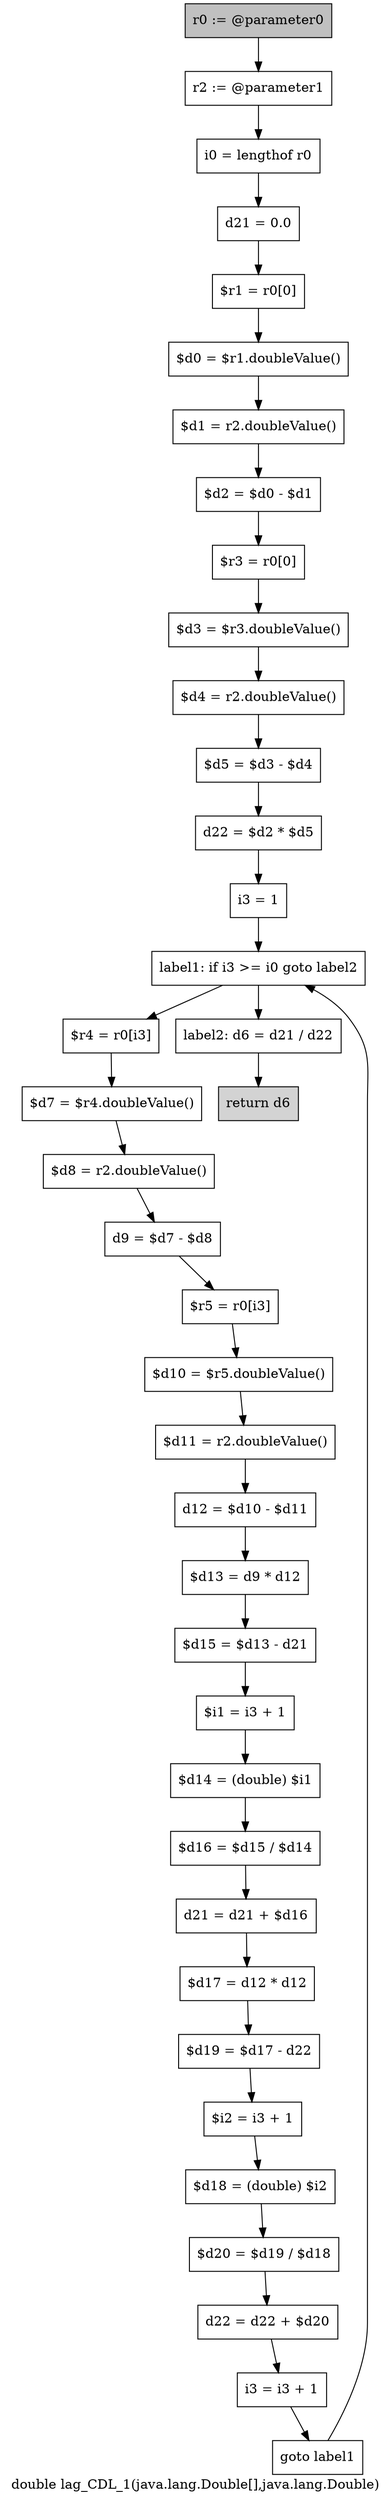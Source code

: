 digraph "double lag_CDL_1(java.lang.Double[],java.lang.Double)" {
    label="double lag_CDL_1(java.lang.Double[],java.lang.Double)";
    node [shape=box];
    "0" [style=filled,fillcolor=gray,label="r0 := @parameter0",];
    "1" [label="r2 := @parameter1",];
    "0"->"1";
    "2" [label="i0 = lengthof r0",];
    "1"->"2";
    "3" [label="d21 = 0.0",];
    "2"->"3";
    "4" [label="$r1 = r0[0]",];
    "3"->"4";
    "5" [label="$d0 = $r1.doubleValue()",];
    "4"->"5";
    "6" [label="$d1 = r2.doubleValue()",];
    "5"->"6";
    "7" [label="$d2 = $d0 - $d1",];
    "6"->"7";
    "8" [label="$r3 = r0[0]",];
    "7"->"8";
    "9" [label="$d3 = $r3.doubleValue()",];
    "8"->"9";
    "10" [label="$d4 = r2.doubleValue()",];
    "9"->"10";
    "11" [label="$d5 = $d3 - $d4",];
    "10"->"11";
    "12" [label="d22 = $d2 * $d5",];
    "11"->"12";
    "13" [label="i3 = 1",];
    "12"->"13";
    "14" [label="label1: if i3 >= i0 goto label2",];
    "13"->"14";
    "15" [label="$r4 = r0[i3]",];
    "14"->"15";
    "37" [label="label2: d6 = d21 / d22",];
    "14"->"37";
    "16" [label="$d7 = $r4.doubleValue()",];
    "15"->"16";
    "17" [label="$d8 = r2.doubleValue()",];
    "16"->"17";
    "18" [label="d9 = $d7 - $d8",];
    "17"->"18";
    "19" [label="$r5 = r0[i3]",];
    "18"->"19";
    "20" [label="$d10 = $r5.doubleValue()",];
    "19"->"20";
    "21" [label="$d11 = r2.doubleValue()",];
    "20"->"21";
    "22" [label="d12 = $d10 - $d11",];
    "21"->"22";
    "23" [label="$d13 = d9 * d12",];
    "22"->"23";
    "24" [label="$d15 = $d13 - d21",];
    "23"->"24";
    "25" [label="$i1 = i3 + 1",];
    "24"->"25";
    "26" [label="$d14 = (double) $i1",];
    "25"->"26";
    "27" [label="$d16 = $d15 / $d14",];
    "26"->"27";
    "28" [label="d21 = d21 + $d16",];
    "27"->"28";
    "29" [label="$d17 = d12 * d12",];
    "28"->"29";
    "30" [label="$d19 = $d17 - d22",];
    "29"->"30";
    "31" [label="$i2 = i3 + 1",];
    "30"->"31";
    "32" [label="$d18 = (double) $i2",];
    "31"->"32";
    "33" [label="$d20 = $d19 / $d18",];
    "32"->"33";
    "34" [label="d22 = d22 + $d20",];
    "33"->"34";
    "35" [label="i3 = i3 + 1",];
    "34"->"35";
    "36" [label="goto label1",];
    "35"->"36";
    "36"->"14";
    "38" [style=filled,fillcolor=lightgray,label="return d6",];
    "37"->"38";
}
